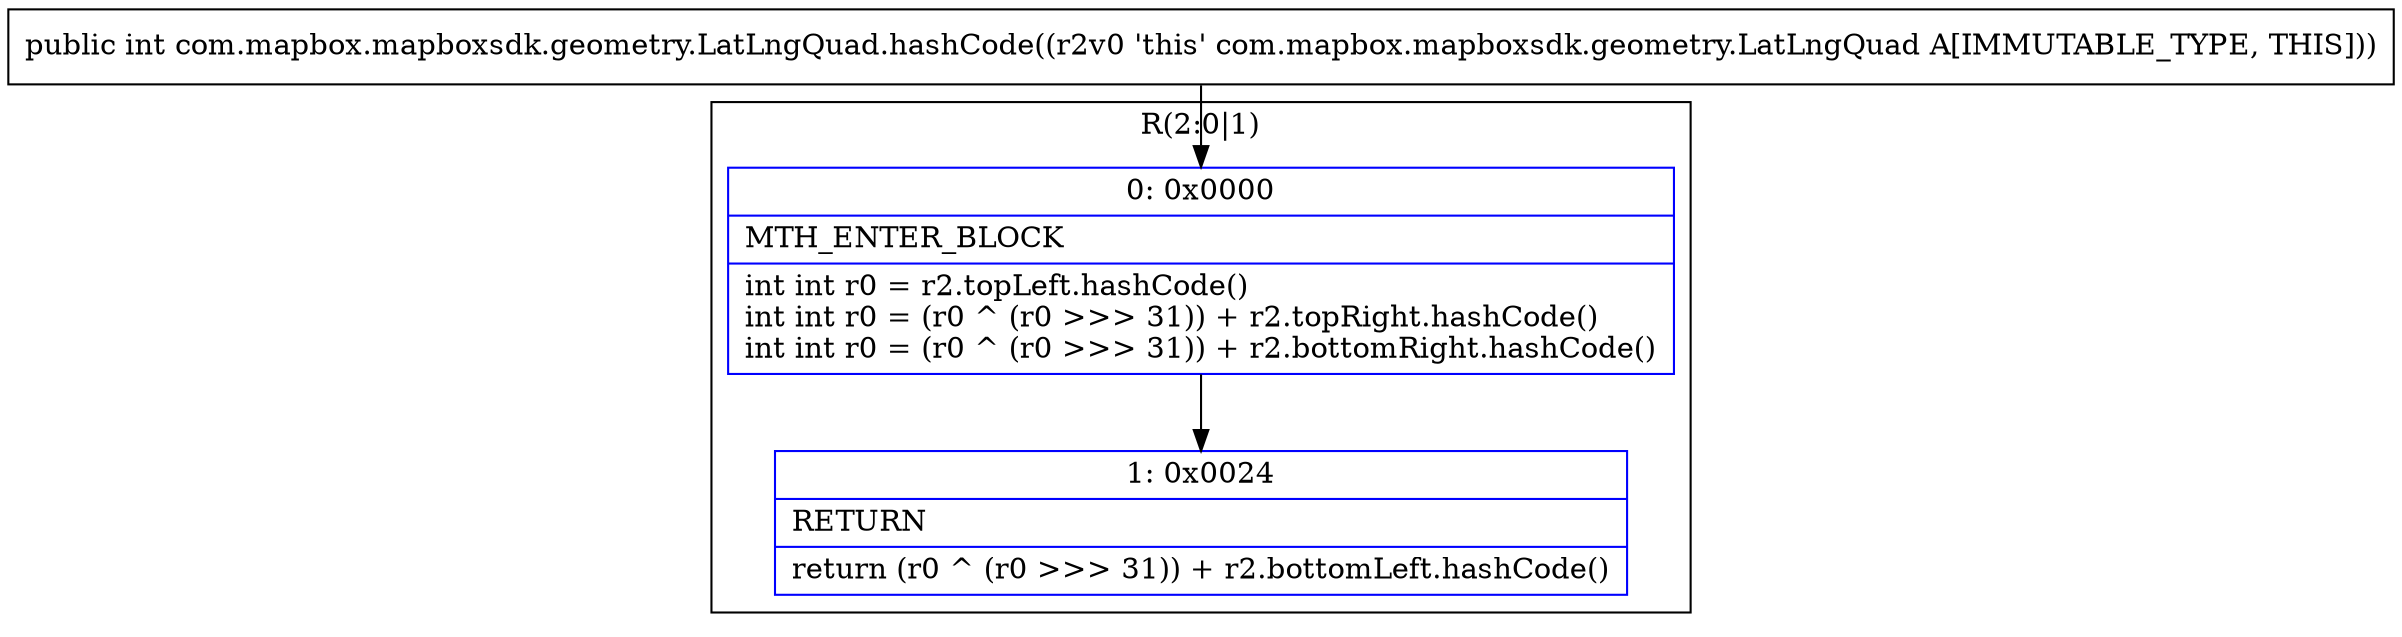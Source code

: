 digraph "CFG forcom.mapbox.mapboxsdk.geometry.LatLngQuad.hashCode()I" {
subgraph cluster_Region_1063540796 {
label = "R(2:0|1)";
node [shape=record,color=blue];
Node_0 [shape=record,label="{0\:\ 0x0000|MTH_ENTER_BLOCK\l|int int r0 = r2.topLeft.hashCode()\lint int r0 = (r0 ^ (r0 \>\>\> 31)) + r2.topRight.hashCode()\lint int r0 = (r0 ^ (r0 \>\>\> 31)) + r2.bottomRight.hashCode()\l}"];
Node_1 [shape=record,label="{1\:\ 0x0024|RETURN\l|return (r0 ^ (r0 \>\>\> 31)) + r2.bottomLeft.hashCode()\l}"];
}
MethodNode[shape=record,label="{public int com.mapbox.mapboxsdk.geometry.LatLngQuad.hashCode((r2v0 'this' com.mapbox.mapboxsdk.geometry.LatLngQuad A[IMMUTABLE_TYPE, THIS])) }"];
MethodNode -> Node_0;
Node_0 -> Node_1;
}

